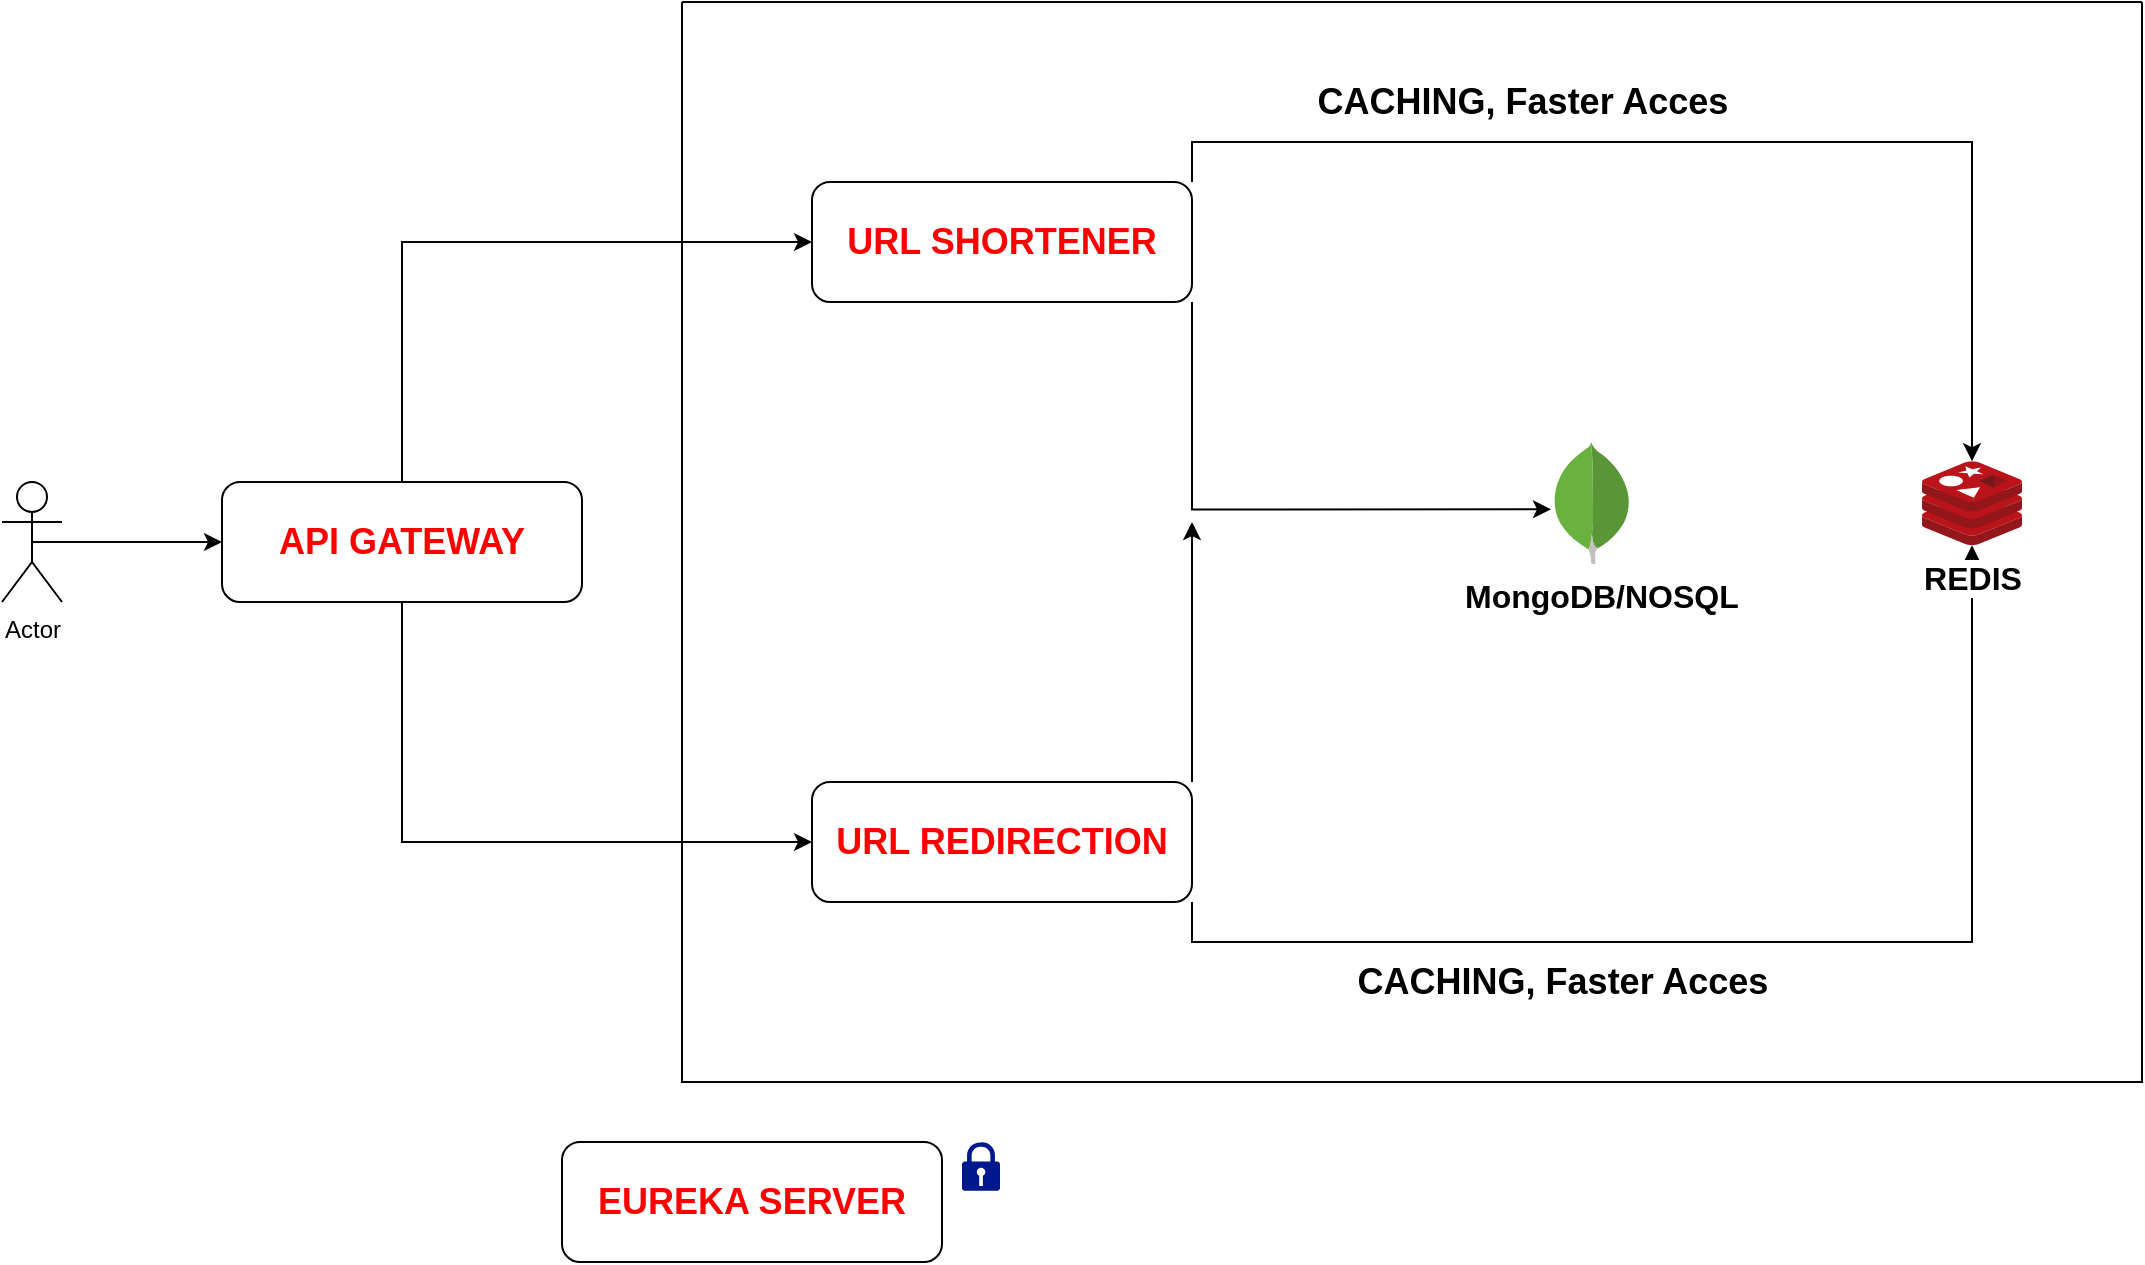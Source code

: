 <mxfile version="27.0.2">
  <diagram name="Page-1" id="Rvay2e51p3kainstZ167">
    <mxGraphModel dx="1389" dy="845" grid="0" gridSize="10" guides="1" tooltips="1" connect="1" arrows="1" fold="1" page="0" pageScale="1" pageWidth="850" pageHeight="1100" math="0" shadow="0">
      <root>
        <mxCell id="0" />
        <mxCell id="1" parent="0" />
        <mxCell id="36YeDE_W5cZWd7O_SCJh-12" style="edgeStyle=orthogonalEdgeStyle;rounded=0;orthogonalLoop=1;jettySize=auto;html=1;exitX=0.5;exitY=0;exitDx=0;exitDy=0;entryX=0;entryY=0.5;entryDx=0;entryDy=0;" edge="1" parent="1" source="mGjYgDVfWp99PE5JJLPy-1" target="36YeDE_W5cZWd7O_SCJh-8">
          <mxGeometry relative="1" as="geometry" />
        </mxCell>
        <mxCell id="36YeDE_W5cZWd7O_SCJh-13" style="edgeStyle=orthogonalEdgeStyle;rounded=0;orthogonalLoop=1;jettySize=auto;html=1;exitX=0.5;exitY=1;exitDx=0;exitDy=0;entryX=0;entryY=0.5;entryDx=0;entryDy=0;" edge="1" parent="1" source="mGjYgDVfWp99PE5JJLPy-1" target="36YeDE_W5cZWd7O_SCJh-11">
          <mxGeometry relative="1" as="geometry" />
        </mxCell>
        <mxCell id="mGjYgDVfWp99PE5JJLPy-1" value="API GATEWAY" style="rounded=1;whiteSpace=wrap;html=1;fontSize=18;fontColor=light-dark(#ff0000, #ededed);fontStyle=1" parent="1" vertex="1">
          <mxGeometry x="130" y="270" width="180" height="60" as="geometry" />
        </mxCell>
        <mxCell id="36YeDE_W5cZWd7O_SCJh-14" style="edgeStyle=orthogonalEdgeStyle;rounded=0;orthogonalLoop=1;jettySize=auto;html=1;exitX=0.5;exitY=0.5;exitDx=0;exitDy=0;exitPerimeter=0;entryX=0;entryY=0.5;entryDx=0;entryDy=0;" edge="1" parent="1" source="36YeDE_W5cZWd7O_SCJh-4" target="mGjYgDVfWp99PE5JJLPy-1">
          <mxGeometry relative="1" as="geometry" />
        </mxCell>
        <mxCell id="36YeDE_W5cZWd7O_SCJh-4" value="Actor" style="shape=umlActor;verticalLabelPosition=bottom;verticalAlign=top;html=1;outlineConnect=0;" vertex="1" parent="1">
          <mxGeometry x="20" y="270" width="30" height="60" as="geometry" />
        </mxCell>
        <mxCell id="36YeDE_W5cZWd7O_SCJh-33" style="edgeStyle=orthogonalEdgeStyle;rounded=0;orthogonalLoop=1;jettySize=auto;html=1;exitX=1;exitY=0;exitDx=0;exitDy=0;" edge="1" parent="1" source="36YeDE_W5cZWd7O_SCJh-8" target="36YeDE_W5cZWd7O_SCJh-22">
          <mxGeometry relative="1" as="geometry" />
        </mxCell>
        <mxCell id="36YeDE_W5cZWd7O_SCJh-8" value="URL SHORTENER" style="rounded=1;whiteSpace=wrap;html=1;fontSize=18;fontColor=light-dark(#ff0000, #ededed);fontStyle=1" vertex="1" parent="1">
          <mxGeometry x="425" y="120" width="190" height="60" as="geometry" />
        </mxCell>
        <mxCell id="36YeDE_W5cZWd7O_SCJh-31" style="edgeStyle=orthogonalEdgeStyle;rounded=0;orthogonalLoop=1;jettySize=auto;html=1;exitX=1;exitY=0;exitDx=0;exitDy=0;" edge="1" parent="1" source="36YeDE_W5cZWd7O_SCJh-11">
          <mxGeometry relative="1" as="geometry">
            <mxPoint x="615" y="290" as="targetPoint" />
          </mxGeometry>
        </mxCell>
        <mxCell id="36YeDE_W5cZWd7O_SCJh-34" style="edgeStyle=orthogonalEdgeStyle;rounded=0;orthogonalLoop=1;jettySize=auto;html=1;exitX=1;exitY=1;exitDx=0;exitDy=0;" edge="1" parent="1" source="36YeDE_W5cZWd7O_SCJh-11" target="36YeDE_W5cZWd7O_SCJh-22">
          <mxGeometry relative="1" as="geometry" />
        </mxCell>
        <mxCell id="36YeDE_W5cZWd7O_SCJh-11" value="URL REDIRECTION" style="rounded=1;whiteSpace=wrap;html=1;fontSize=18;fontColor=light-dark(#ff0000, #ededed);fontStyle=1" vertex="1" parent="1">
          <mxGeometry x="425" y="420" width="190" height="60" as="geometry" />
        </mxCell>
        <mxCell id="36YeDE_W5cZWd7O_SCJh-16" value="" style="swimlane;startSize=0;" vertex="1" parent="1">
          <mxGeometry x="360" y="30" width="730" height="540" as="geometry" />
        </mxCell>
        <mxCell id="36YeDE_W5cZWd7O_SCJh-22" value="REDIS" style="image;sketch=0;aspect=fixed;html=1;points=[];align=center;fontSize=16;image=img/lib/mscae/Cache_Redis_Product.svg;fontStyle=1" vertex="1" parent="36YeDE_W5cZWd7O_SCJh-16">
          <mxGeometry x="620" y="229.6" width="50" height="42" as="geometry" />
        </mxCell>
        <mxCell id="36YeDE_W5cZWd7O_SCJh-24" value="&lt;div&gt;&lt;span style=&quot;background-color: transparent; color: light-dark(rgb(0, 0, 0), rgb(255, 255, 255));&quot;&gt;&amp;nbsp; MongoDB/NOSQL&lt;/span&gt;&lt;/div&gt;" style="dashed=0;outlineConnect=0;html=1;align=center;labelPosition=center;verticalLabelPosition=bottom;verticalAlign=top;shape=mxgraph.weblogos.mongodb;fontSize=16;fontStyle=1" vertex="1" parent="36YeDE_W5cZWd7O_SCJh-16">
          <mxGeometry x="435" y="220" width="40" height="61.2" as="geometry" />
        </mxCell>
        <mxCell id="36YeDE_W5cZWd7O_SCJh-35" value="CACHING, Faster Acces" style="text;html=1;align=center;verticalAlign=middle;resizable=0;points=[];autosize=1;strokeColor=none;fillColor=none;fontStyle=1;fontSize=18;" vertex="1" parent="36YeDE_W5cZWd7O_SCJh-16">
          <mxGeometry x="310" y="30" width="220" height="40" as="geometry" />
        </mxCell>
        <mxCell id="36YeDE_W5cZWd7O_SCJh-36" value="CACHING, Faster Acces" style="text;html=1;align=center;verticalAlign=middle;resizable=0;points=[];autosize=1;strokeColor=none;fillColor=none;fontStyle=1;fontSize=18;" vertex="1" parent="36YeDE_W5cZWd7O_SCJh-16">
          <mxGeometry x="330" y="470" width="220" height="40" as="geometry" />
        </mxCell>
        <mxCell id="36YeDE_W5cZWd7O_SCJh-18" value="EUREKA SERVER" style="rounded=1;whiteSpace=wrap;html=1;fontSize=18;fontColor=light-dark(#ff0000, #ededed);fontStyle=1" vertex="1" parent="1">
          <mxGeometry x="300" y="600" width="190" height="60" as="geometry" />
        </mxCell>
        <mxCell id="36YeDE_W5cZWd7O_SCJh-19" value="" style="sketch=0;aspect=fixed;pointerEvents=1;shadow=0;dashed=0;html=1;strokeColor=none;labelPosition=center;verticalLabelPosition=bottom;verticalAlign=top;align=center;fillColor=#00188D;shape=mxgraph.mscae.enterprise.lock" vertex="1" parent="1">
          <mxGeometry x="500" y="600" width="19" height="24.36" as="geometry" />
        </mxCell>
        <mxCell id="36YeDE_W5cZWd7O_SCJh-30" style="edgeStyle=orthogonalEdgeStyle;rounded=0;orthogonalLoop=1;jettySize=auto;html=1;exitX=1;exitY=1;exitDx=0;exitDy=0;entryX=-0.013;entryY=0.55;entryDx=0;entryDy=0;entryPerimeter=0;" edge="1" parent="1" source="36YeDE_W5cZWd7O_SCJh-8" target="36YeDE_W5cZWd7O_SCJh-24">
          <mxGeometry relative="1" as="geometry" />
        </mxCell>
      </root>
    </mxGraphModel>
  </diagram>
</mxfile>
